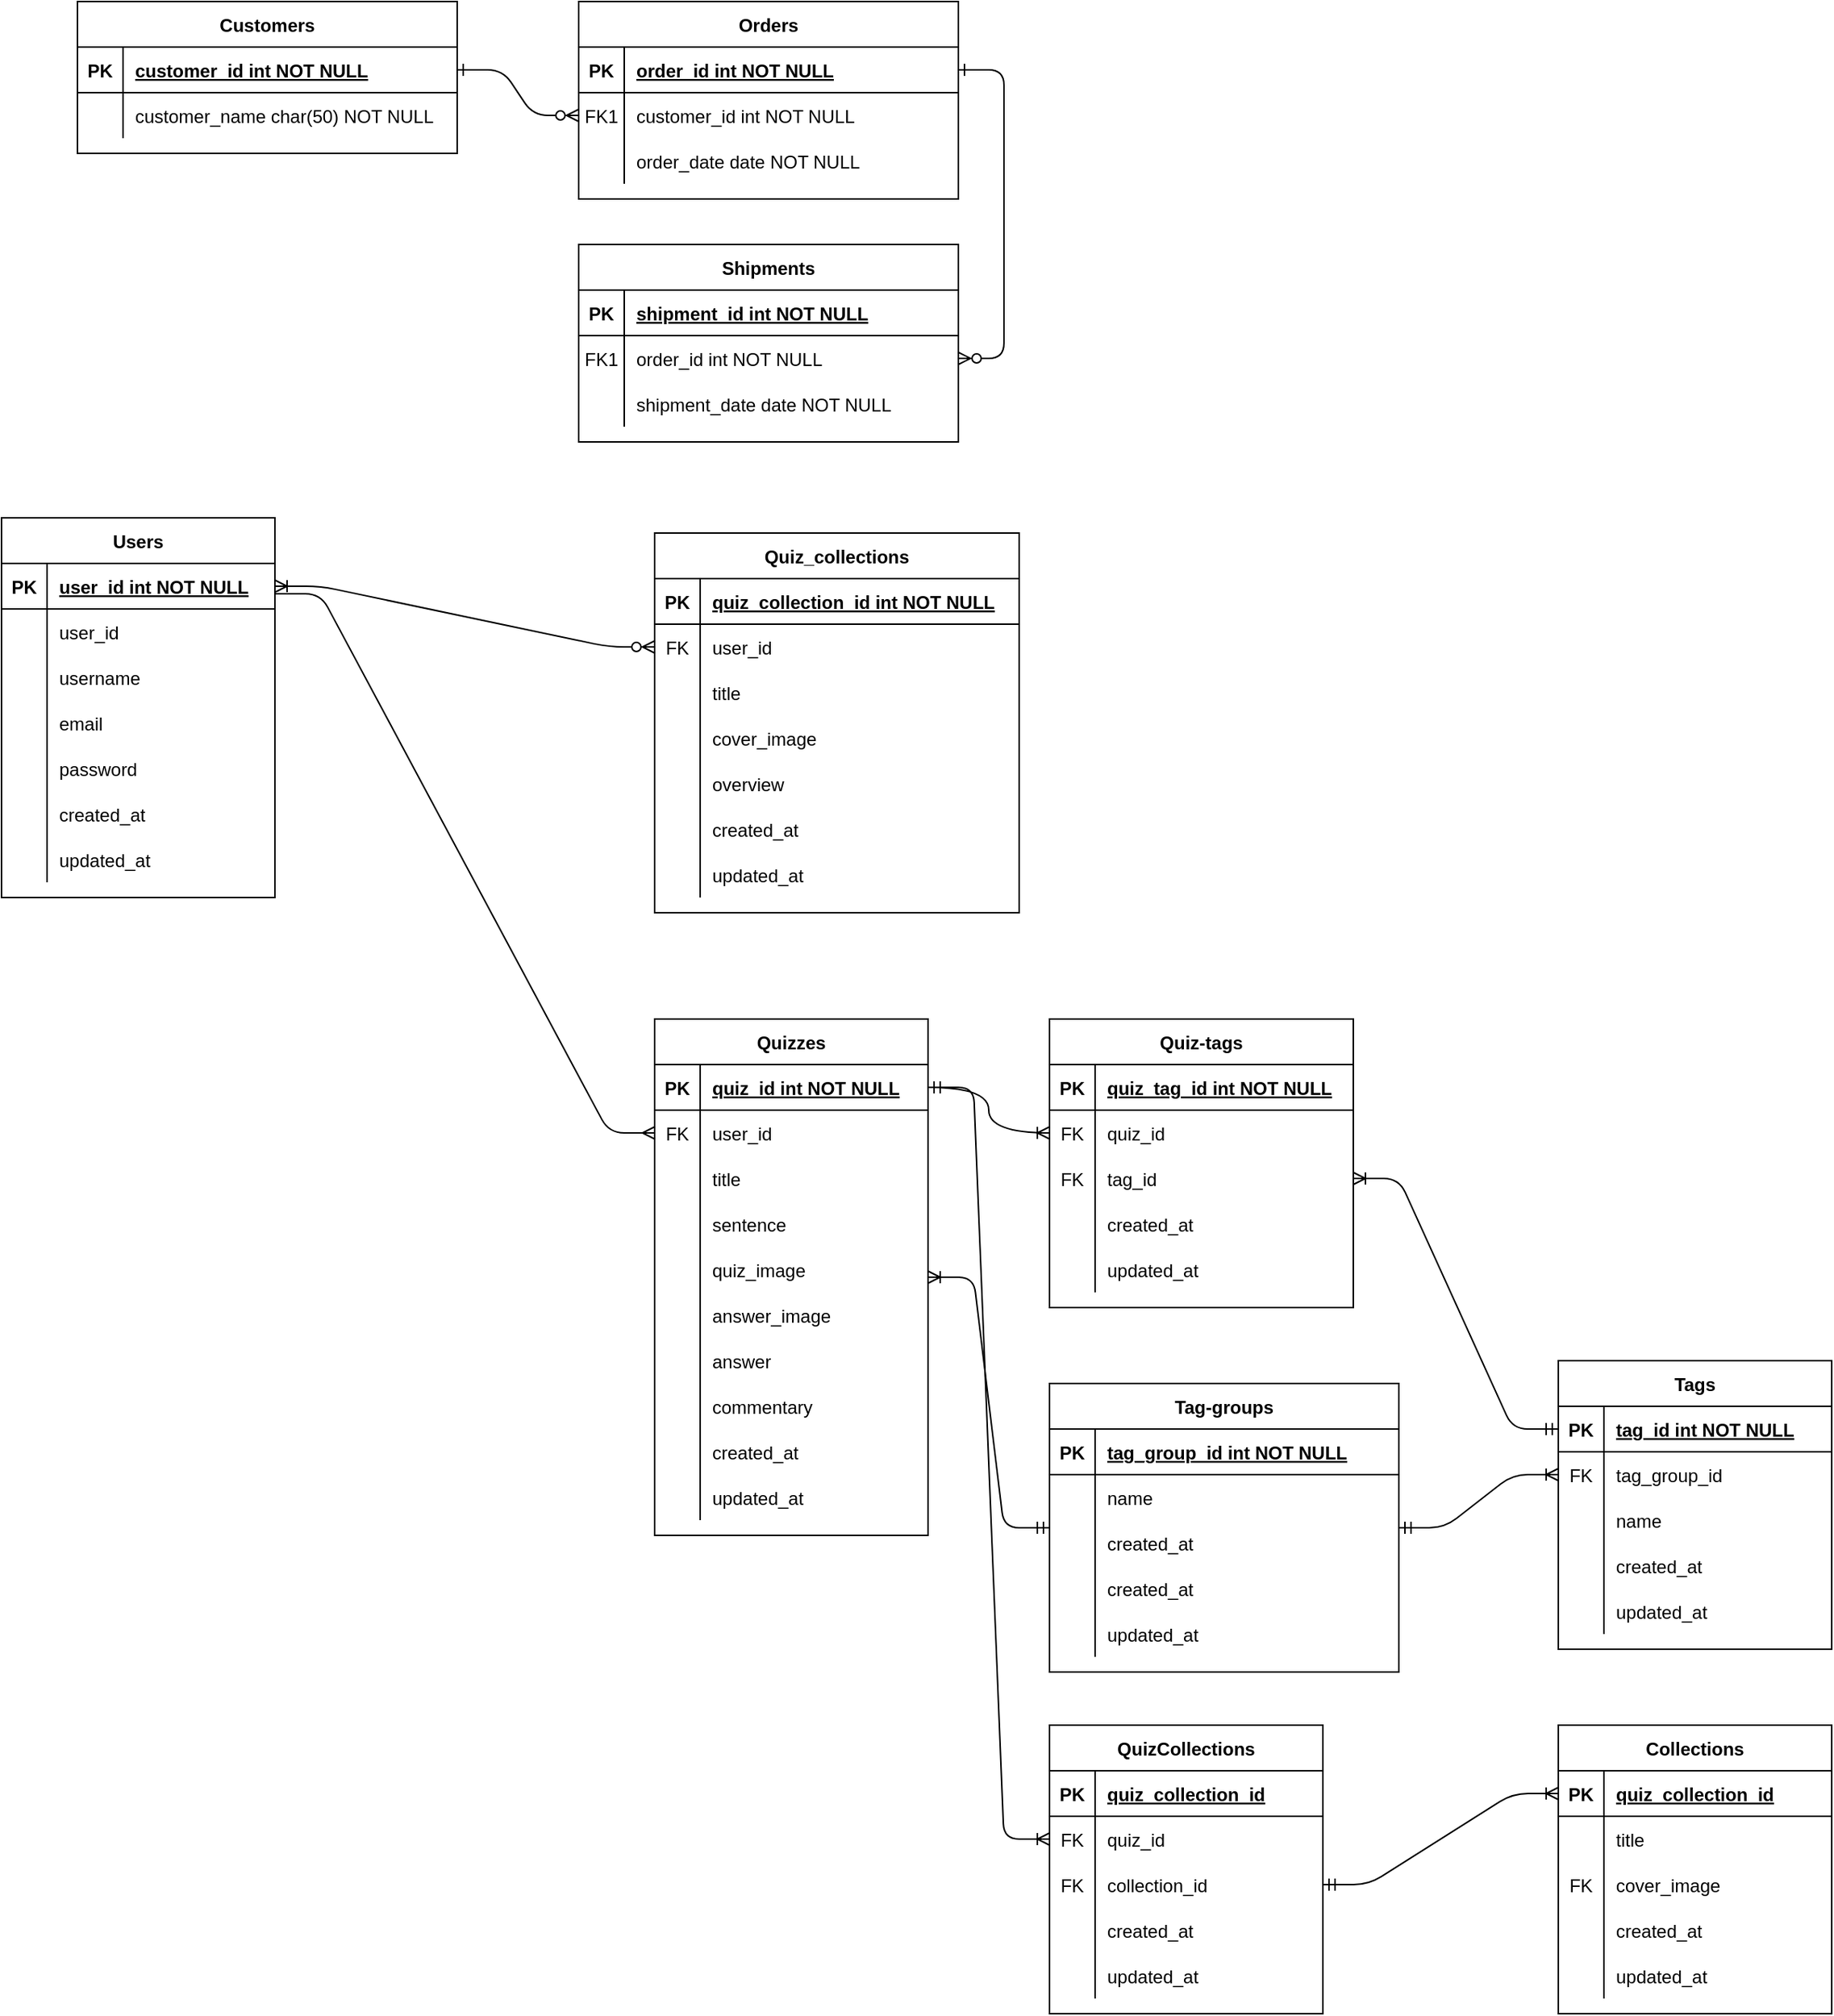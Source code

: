 <mxfile version="14.4.2" type="github">
  <diagram id="R2lEEEUBdFMjLlhIrx00" name="Page-1">
    <mxGraphModel dx="1186" dy="646" grid="1" gridSize="10" guides="1" tooltips="1" connect="1" arrows="1" fold="1" page="1" pageScale="1" pageWidth="850" pageHeight="1100" math="0" shadow="0" extFonts="Permanent Marker^https://fonts.googleapis.com/css?family=Permanent+Marker">
      <root>
        <mxCell id="0" />
        <mxCell id="1" parent="0" />
        <mxCell id="C-vyLk0tnHw3VtMMgP7b-1" value="" style="edgeStyle=entityRelationEdgeStyle;endArrow=ERzeroToMany;startArrow=ERone;endFill=1;startFill=0;" parent="1" source="C-vyLk0tnHw3VtMMgP7b-24" target="C-vyLk0tnHw3VtMMgP7b-6" edge="1">
          <mxGeometry width="100" height="100" relative="1" as="geometry">
            <mxPoint x="340" y="720" as="sourcePoint" />
            <mxPoint x="440" y="620" as="targetPoint" />
          </mxGeometry>
        </mxCell>
        <mxCell id="C-vyLk0tnHw3VtMMgP7b-12" value="" style="edgeStyle=entityRelationEdgeStyle;endArrow=ERzeroToMany;startArrow=ERone;endFill=1;startFill=0;" parent="1" source="C-vyLk0tnHw3VtMMgP7b-3" target="C-vyLk0tnHw3VtMMgP7b-17" edge="1">
          <mxGeometry width="100" height="100" relative="1" as="geometry">
            <mxPoint x="400" y="180" as="sourcePoint" />
            <mxPoint x="460" y="205" as="targetPoint" />
          </mxGeometry>
        </mxCell>
        <mxCell id="C-vyLk0tnHw3VtMMgP7b-2" value="Orders" style="shape=table;startSize=30;container=1;collapsible=1;childLayout=tableLayout;fixedRows=1;rowLines=0;fontStyle=1;align=center;resizeLast=1;" parent="1" vertex="1">
          <mxGeometry x="450" y="120" width="250" height="130" as="geometry" />
        </mxCell>
        <mxCell id="C-vyLk0tnHw3VtMMgP7b-3" value="" style="shape=partialRectangle;collapsible=0;dropTarget=0;pointerEvents=0;fillColor=none;points=[[0,0.5],[1,0.5]];portConstraint=eastwest;top=0;left=0;right=0;bottom=1;" parent="C-vyLk0tnHw3VtMMgP7b-2" vertex="1">
          <mxGeometry y="30" width="250" height="30" as="geometry" />
        </mxCell>
        <mxCell id="C-vyLk0tnHw3VtMMgP7b-4" value="PK" style="shape=partialRectangle;overflow=hidden;connectable=0;fillColor=none;top=0;left=0;bottom=0;right=0;fontStyle=1;" parent="C-vyLk0tnHw3VtMMgP7b-3" vertex="1">
          <mxGeometry width="30" height="30" as="geometry" />
        </mxCell>
        <mxCell id="C-vyLk0tnHw3VtMMgP7b-5" value="order_id int NOT NULL " style="shape=partialRectangle;overflow=hidden;connectable=0;fillColor=none;top=0;left=0;bottom=0;right=0;align=left;spacingLeft=6;fontStyle=5;" parent="C-vyLk0tnHw3VtMMgP7b-3" vertex="1">
          <mxGeometry x="30" width="220" height="30" as="geometry" />
        </mxCell>
        <mxCell id="C-vyLk0tnHw3VtMMgP7b-6" value="" style="shape=partialRectangle;collapsible=0;dropTarget=0;pointerEvents=0;fillColor=none;points=[[0,0.5],[1,0.5]];portConstraint=eastwest;top=0;left=0;right=0;bottom=0;" parent="C-vyLk0tnHw3VtMMgP7b-2" vertex="1">
          <mxGeometry y="60" width="250" height="30" as="geometry" />
        </mxCell>
        <mxCell id="C-vyLk0tnHw3VtMMgP7b-7" value="FK1" style="shape=partialRectangle;overflow=hidden;connectable=0;fillColor=none;top=0;left=0;bottom=0;right=0;" parent="C-vyLk0tnHw3VtMMgP7b-6" vertex="1">
          <mxGeometry width="30" height="30" as="geometry" />
        </mxCell>
        <mxCell id="C-vyLk0tnHw3VtMMgP7b-8" value="customer_id int NOT NULL" style="shape=partialRectangle;overflow=hidden;connectable=0;fillColor=none;top=0;left=0;bottom=0;right=0;align=left;spacingLeft=6;" parent="C-vyLk0tnHw3VtMMgP7b-6" vertex="1">
          <mxGeometry x="30" width="220" height="30" as="geometry" />
        </mxCell>
        <mxCell id="C-vyLk0tnHw3VtMMgP7b-9" value="" style="shape=partialRectangle;collapsible=0;dropTarget=0;pointerEvents=0;fillColor=none;points=[[0,0.5],[1,0.5]];portConstraint=eastwest;top=0;left=0;right=0;bottom=0;" parent="C-vyLk0tnHw3VtMMgP7b-2" vertex="1">
          <mxGeometry y="90" width="250" height="30" as="geometry" />
        </mxCell>
        <mxCell id="C-vyLk0tnHw3VtMMgP7b-10" value="" style="shape=partialRectangle;overflow=hidden;connectable=0;fillColor=none;top=0;left=0;bottom=0;right=0;" parent="C-vyLk0tnHw3VtMMgP7b-9" vertex="1">
          <mxGeometry width="30" height="30" as="geometry" />
        </mxCell>
        <mxCell id="C-vyLk0tnHw3VtMMgP7b-11" value="order_date date NOT NULL" style="shape=partialRectangle;overflow=hidden;connectable=0;fillColor=none;top=0;left=0;bottom=0;right=0;align=left;spacingLeft=6;" parent="C-vyLk0tnHw3VtMMgP7b-9" vertex="1">
          <mxGeometry x="30" width="220" height="30" as="geometry" />
        </mxCell>
        <mxCell id="C-vyLk0tnHw3VtMMgP7b-13" value="Shipments" style="shape=table;startSize=30;container=1;collapsible=1;childLayout=tableLayout;fixedRows=1;rowLines=0;fontStyle=1;align=center;resizeLast=1;" parent="1" vertex="1">
          <mxGeometry x="450" y="280" width="250" height="130" as="geometry" />
        </mxCell>
        <mxCell id="C-vyLk0tnHw3VtMMgP7b-14" value="" style="shape=partialRectangle;collapsible=0;dropTarget=0;pointerEvents=0;fillColor=none;points=[[0,0.5],[1,0.5]];portConstraint=eastwest;top=0;left=0;right=0;bottom=1;" parent="C-vyLk0tnHw3VtMMgP7b-13" vertex="1">
          <mxGeometry y="30" width="250" height="30" as="geometry" />
        </mxCell>
        <mxCell id="C-vyLk0tnHw3VtMMgP7b-15" value="PK" style="shape=partialRectangle;overflow=hidden;connectable=0;fillColor=none;top=0;left=0;bottom=0;right=0;fontStyle=1;" parent="C-vyLk0tnHw3VtMMgP7b-14" vertex="1">
          <mxGeometry width="30" height="30" as="geometry" />
        </mxCell>
        <mxCell id="C-vyLk0tnHw3VtMMgP7b-16" value="shipment_id int NOT NULL " style="shape=partialRectangle;overflow=hidden;connectable=0;fillColor=none;top=0;left=0;bottom=0;right=0;align=left;spacingLeft=6;fontStyle=5;" parent="C-vyLk0tnHw3VtMMgP7b-14" vertex="1">
          <mxGeometry x="30" width="220" height="30" as="geometry" />
        </mxCell>
        <mxCell id="C-vyLk0tnHw3VtMMgP7b-17" value="" style="shape=partialRectangle;collapsible=0;dropTarget=0;pointerEvents=0;fillColor=none;points=[[0,0.5],[1,0.5]];portConstraint=eastwest;top=0;left=0;right=0;bottom=0;" parent="C-vyLk0tnHw3VtMMgP7b-13" vertex="1">
          <mxGeometry y="60" width="250" height="30" as="geometry" />
        </mxCell>
        <mxCell id="C-vyLk0tnHw3VtMMgP7b-18" value="FK1" style="shape=partialRectangle;overflow=hidden;connectable=0;fillColor=none;top=0;left=0;bottom=0;right=0;" parent="C-vyLk0tnHw3VtMMgP7b-17" vertex="1">
          <mxGeometry width="30" height="30" as="geometry" />
        </mxCell>
        <mxCell id="C-vyLk0tnHw3VtMMgP7b-19" value="order_id int NOT NULL" style="shape=partialRectangle;overflow=hidden;connectable=0;fillColor=none;top=0;left=0;bottom=0;right=0;align=left;spacingLeft=6;" parent="C-vyLk0tnHw3VtMMgP7b-17" vertex="1">
          <mxGeometry x="30" width="220" height="30" as="geometry" />
        </mxCell>
        <mxCell id="C-vyLk0tnHw3VtMMgP7b-20" value="" style="shape=partialRectangle;collapsible=0;dropTarget=0;pointerEvents=0;fillColor=none;points=[[0,0.5],[1,0.5]];portConstraint=eastwest;top=0;left=0;right=0;bottom=0;" parent="C-vyLk0tnHw3VtMMgP7b-13" vertex="1">
          <mxGeometry y="90" width="250" height="30" as="geometry" />
        </mxCell>
        <mxCell id="C-vyLk0tnHw3VtMMgP7b-21" value="" style="shape=partialRectangle;overflow=hidden;connectable=0;fillColor=none;top=0;left=0;bottom=0;right=0;" parent="C-vyLk0tnHw3VtMMgP7b-20" vertex="1">
          <mxGeometry width="30" height="30" as="geometry" />
        </mxCell>
        <mxCell id="C-vyLk0tnHw3VtMMgP7b-22" value="shipment_date date NOT NULL" style="shape=partialRectangle;overflow=hidden;connectable=0;fillColor=none;top=0;left=0;bottom=0;right=0;align=left;spacingLeft=6;" parent="C-vyLk0tnHw3VtMMgP7b-20" vertex="1">
          <mxGeometry x="30" width="220" height="30" as="geometry" />
        </mxCell>
        <mxCell id="C-vyLk0tnHw3VtMMgP7b-23" value="Customers" style="shape=table;startSize=30;container=1;collapsible=1;childLayout=tableLayout;fixedRows=1;rowLines=0;fontStyle=1;align=center;resizeLast=1;" parent="1" vertex="1">
          <mxGeometry x="120" y="120" width="250" height="100" as="geometry" />
        </mxCell>
        <mxCell id="C-vyLk0tnHw3VtMMgP7b-24" value="" style="shape=partialRectangle;collapsible=0;dropTarget=0;pointerEvents=0;fillColor=none;points=[[0,0.5],[1,0.5]];portConstraint=eastwest;top=0;left=0;right=0;bottom=1;" parent="C-vyLk0tnHw3VtMMgP7b-23" vertex="1">
          <mxGeometry y="30" width="250" height="30" as="geometry" />
        </mxCell>
        <mxCell id="C-vyLk0tnHw3VtMMgP7b-25" value="PK" style="shape=partialRectangle;overflow=hidden;connectable=0;fillColor=none;top=0;left=0;bottom=0;right=0;fontStyle=1;" parent="C-vyLk0tnHw3VtMMgP7b-24" vertex="1">
          <mxGeometry width="30" height="30" as="geometry" />
        </mxCell>
        <mxCell id="C-vyLk0tnHw3VtMMgP7b-26" value="customer_id int NOT NULL " style="shape=partialRectangle;overflow=hidden;connectable=0;fillColor=none;top=0;left=0;bottom=0;right=0;align=left;spacingLeft=6;fontStyle=5;" parent="C-vyLk0tnHw3VtMMgP7b-24" vertex="1">
          <mxGeometry x="30" width="220" height="30" as="geometry" />
        </mxCell>
        <mxCell id="C-vyLk0tnHw3VtMMgP7b-27" value="" style="shape=partialRectangle;collapsible=0;dropTarget=0;pointerEvents=0;fillColor=none;points=[[0,0.5],[1,0.5]];portConstraint=eastwest;top=0;left=0;right=0;bottom=0;" parent="C-vyLk0tnHw3VtMMgP7b-23" vertex="1">
          <mxGeometry y="60" width="250" height="30" as="geometry" />
        </mxCell>
        <mxCell id="C-vyLk0tnHw3VtMMgP7b-28" value="" style="shape=partialRectangle;overflow=hidden;connectable=0;fillColor=none;top=0;left=0;bottom=0;right=0;" parent="C-vyLk0tnHw3VtMMgP7b-27" vertex="1">
          <mxGeometry width="30" height="30" as="geometry" />
        </mxCell>
        <mxCell id="C-vyLk0tnHw3VtMMgP7b-29" value="customer_name char(50) NOT NULL" style="shape=partialRectangle;overflow=hidden;connectable=0;fillColor=none;top=0;left=0;bottom=0;right=0;align=left;spacingLeft=6;" parent="C-vyLk0tnHw3VtMMgP7b-27" vertex="1">
          <mxGeometry x="30" width="220" height="30" as="geometry" />
        </mxCell>
        <mxCell id="9rOsEM76Jsz15ozZQifv-14" value="Users" style="shape=table;startSize=30;container=1;collapsible=1;childLayout=tableLayout;fixedRows=1;rowLines=0;fontStyle=1;align=center;resizeLast=1;" parent="1" vertex="1">
          <mxGeometry x="70" y="460" width="180" height="250" as="geometry" />
        </mxCell>
        <mxCell id="9rOsEM76Jsz15ozZQifv-15" value="" style="shape=partialRectangle;collapsible=0;dropTarget=0;pointerEvents=0;fillColor=none;top=0;left=0;bottom=1;right=0;points=[[0,0.5],[1,0.5]];portConstraint=eastwest;" parent="9rOsEM76Jsz15ozZQifv-14" vertex="1">
          <mxGeometry y="30" width="180" height="30" as="geometry" />
        </mxCell>
        <mxCell id="9rOsEM76Jsz15ozZQifv-16" value="PK" style="shape=partialRectangle;connectable=0;fillColor=none;top=0;left=0;bottom=0;right=0;fontStyle=1;overflow=hidden;" parent="9rOsEM76Jsz15ozZQifv-15" vertex="1">
          <mxGeometry width="30" height="30" as="geometry" />
        </mxCell>
        <mxCell id="9rOsEM76Jsz15ozZQifv-17" value="user_id int NOT NULL" style="shape=partialRectangle;connectable=0;fillColor=none;top=0;left=0;bottom=0;right=0;align=left;spacingLeft=6;fontStyle=5;overflow=hidden;" parent="9rOsEM76Jsz15ozZQifv-15" vertex="1">
          <mxGeometry x="30" width="150" height="30" as="geometry" />
        </mxCell>
        <mxCell id="9rOsEM76Jsz15ozZQifv-18" value="" style="shape=partialRectangle;collapsible=0;dropTarget=0;pointerEvents=0;fillColor=none;top=0;left=0;bottom=0;right=0;points=[[0,0.5],[1,0.5]];portConstraint=eastwest;" parent="9rOsEM76Jsz15ozZQifv-14" vertex="1">
          <mxGeometry y="60" width="180" height="30" as="geometry" />
        </mxCell>
        <mxCell id="9rOsEM76Jsz15ozZQifv-19" value="" style="shape=partialRectangle;connectable=0;fillColor=none;top=0;left=0;bottom=0;right=0;editable=1;overflow=hidden;" parent="9rOsEM76Jsz15ozZQifv-18" vertex="1">
          <mxGeometry width="30" height="30" as="geometry" />
        </mxCell>
        <mxCell id="9rOsEM76Jsz15ozZQifv-20" value="user_id" style="shape=partialRectangle;connectable=0;fillColor=none;top=0;left=0;bottom=0;right=0;align=left;spacingLeft=6;overflow=hidden;" parent="9rOsEM76Jsz15ozZQifv-18" vertex="1">
          <mxGeometry x="30" width="150" height="30" as="geometry" />
        </mxCell>
        <mxCell id="9rOsEM76Jsz15ozZQifv-21" value="" style="shape=partialRectangle;collapsible=0;dropTarget=0;pointerEvents=0;fillColor=none;top=0;left=0;bottom=0;right=0;points=[[0,0.5],[1,0.5]];portConstraint=eastwest;" parent="9rOsEM76Jsz15ozZQifv-14" vertex="1">
          <mxGeometry y="90" width="180" height="30" as="geometry" />
        </mxCell>
        <mxCell id="9rOsEM76Jsz15ozZQifv-22" value="" style="shape=partialRectangle;connectable=0;fillColor=none;top=0;left=0;bottom=0;right=0;editable=1;overflow=hidden;" parent="9rOsEM76Jsz15ozZQifv-21" vertex="1">
          <mxGeometry width="30" height="30" as="geometry" />
        </mxCell>
        <mxCell id="9rOsEM76Jsz15ozZQifv-23" value="username" style="shape=partialRectangle;connectable=0;fillColor=none;top=0;left=0;bottom=0;right=0;align=left;spacingLeft=6;overflow=hidden;" parent="9rOsEM76Jsz15ozZQifv-21" vertex="1">
          <mxGeometry x="30" width="150" height="30" as="geometry" />
        </mxCell>
        <mxCell id="9rOsEM76Jsz15ozZQifv-24" value="" style="shape=partialRectangle;collapsible=0;dropTarget=0;pointerEvents=0;fillColor=none;top=0;left=0;bottom=0;right=0;points=[[0,0.5],[1,0.5]];portConstraint=eastwest;" parent="9rOsEM76Jsz15ozZQifv-14" vertex="1">
          <mxGeometry y="120" width="180" height="30" as="geometry" />
        </mxCell>
        <mxCell id="9rOsEM76Jsz15ozZQifv-25" value="" style="shape=partialRectangle;connectable=0;fillColor=none;top=0;left=0;bottom=0;right=0;editable=1;overflow=hidden;" parent="9rOsEM76Jsz15ozZQifv-24" vertex="1">
          <mxGeometry width="30" height="30" as="geometry" />
        </mxCell>
        <mxCell id="9rOsEM76Jsz15ozZQifv-26" value="email" style="shape=partialRectangle;connectable=0;fillColor=none;top=0;left=0;bottom=0;right=0;align=left;spacingLeft=6;overflow=hidden;" parent="9rOsEM76Jsz15ozZQifv-24" vertex="1">
          <mxGeometry x="30" width="150" height="30" as="geometry" />
        </mxCell>
        <mxCell id="DgdaiQqV502l6UUZLcyW-23" value="" style="shape=partialRectangle;collapsible=0;dropTarget=0;pointerEvents=0;fillColor=none;top=0;left=0;bottom=0;right=0;points=[[0,0.5],[1,0.5]];portConstraint=eastwest;" parent="9rOsEM76Jsz15ozZQifv-14" vertex="1">
          <mxGeometry y="150" width="180" height="30" as="geometry" />
        </mxCell>
        <mxCell id="DgdaiQqV502l6UUZLcyW-24" value="" style="shape=partialRectangle;connectable=0;fillColor=none;top=0;left=0;bottom=0;right=0;editable=1;overflow=hidden;" parent="DgdaiQqV502l6UUZLcyW-23" vertex="1">
          <mxGeometry width="30" height="30" as="geometry" />
        </mxCell>
        <mxCell id="DgdaiQqV502l6UUZLcyW-25" value="password" style="shape=partialRectangle;connectable=0;fillColor=none;top=0;left=0;bottom=0;right=0;align=left;spacingLeft=6;overflow=hidden;" parent="DgdaiQqV502l6UUZLcyW-23" vertex="1">
          <mxGeometry x="30" width="150" height="30" as="geometry" />
        </mxCell>
        <mxCell id="DgdaiQqV502l6UUZLcyW-26" value="" style="shape=partialRectangle;collapsible=0;dropTarget=0;pointerEvents=0;fillColor=none;top=0;left=0;bottom=0;right=0;points=[[0,0.5],[1,0.5]];portConstraint=eastwest;" parent="9rOsEM76Jsz15ozZQifv-14" vertex="1">
          <mxGeometry y="180" width="180" height="30" as="geometry" />
        </mxCell>
        <mxCell id="DgdaiQqV502l6UUZLcyW-27" value="" style="shape=partialRectangle;connectable=0;fillColor=none;top=0;left=0;bottom=0;right=0;editable=1;overflow=hidden;" parent="DgdaiQqV502l6UUZLcyW-26" vertex="1">
          <mxGeometry width="30" height="30" as="geometry" />
        </mxCell>
        <mxCell id="DgdaiQqV502l6UUZLcyW-28" value="created_at" style="shape=partialRectangle;connectable=0;fillColor=none;top=0;left=0;bottom=0;right=0;align=left;spacingLeft=6;overflow=hidden;" parent="DgdaiQqV502l6UUZLcyW-26" vertex="1">
          <mxGeometry x="30" width="150" height="30" as="geometry" />
        </mxCell>
        <mxCell id="DgdaiQqV502l6UUZLcyW-29" value="" style="shape=partialRectangle;collapsible=0;dropTarget=0;pointerEvents=0;fillColor=none;top=0;left=0;bottom=0;right=0;points=[[0,0.5],[1,0.5]];portConstraint=eastwest;" parent="9rOsEM76Jsz15ozZQifv-14" vertex="1">
          <mxGeometry y="210" width="180" height="30" as="geometry" />
        </mxCell>
        <mxCell id="DgdaiQqV502l6UUZLcyW-30" value="" style="shape=partialRectangle;connectable=0;fillColor=none;top=0;left=0;bottom=0;right=0;editable=1;overflow=hidden;" parent="DgdaiQqV502l6UUZLcyW-29" vertex="1">
          <mxGeometry width="30" height="30" as="geometry" />
        </mxCell>
        <mxCell id="DgdaiQqV502l6UUZLcyW-31" value="updated_at" style="shape=partialRectangle;connectable=0;fillColor=none;top=0;left=0;bottom=0;right=0;align=left;spacingLeft=6;overflow=hidden;" parent="DgdaiQqV502l6UUZLcyW-29" vertex="1">
          <mxGeometry x="30" width="150" height="30" as="geometry" />
        </mxCell>
        <mxCell id="9rOsEM76Jsz15ozZQifv-27" value="Quizzes" style="shape=table;startSize=30;container=1;collapsible=1;childLayout=tableLayout;fixedRows=1;rowLines=0;fontStyle=1;align=center;resizeLast=1;" parent="1" vertex="1">
          <mxGeometry x="500" y="790" width="180" height="340" as="geometry" />
        </mxCell>
        <mxCell id="9rOsEM76Jsz15ozZQifv-28" value="" style="shape=partialRectangle;collapsible=0;dropTarget=0;pointerEvents=0;fillColor=none;top=0;left=0;bottom=1;right=0;points=[[0,0.5],[1,0.5]];portConstraint=eastwest;" parent="9rOsEM76Jsz15ozZQifv-27" vertex="1">
          <mxGeometry y="30" width="180" height="30" as="geometry" />
        </mxCell>
        <mxCell id="9rOsEM76Jsz15ozZQifv-29" value="PK" style="shape=partialRectangle;connectable=0;fillColor=none;top=0;left=0;bottom=0;right=0;fontStyle=1;overflow=hidden;" parent="9rOsEM76Jsz15ozZQifv-28" vertex="1">
          <mxGeometry width="30" height="30" as="geometry" />
        </mxCell>
        <mxCell id="9rOsEM76Jsz15ozZQifv-30" value="quiz_id int NOT NULL" style="shape=partialRectangle;connectable=0;fillColor=none;top=0;left=0;bottom=0;right=0;align=left;spacingLeft=6;fontStyle=5;overflow=hidden;" parent="9rOsEM76Jsz15ozZQifv-28" vertex="1">
          <mxGeometry x="30" width="150" height="30" as="geometry" />
        </mxCell>
        <mxCell id="9rOsEM76Jsz15ozZQifv-31" value="" style="shape=partialRectangle;collapsible=0;dropTarget=0;pointerEvents=0;fillColor=none;top=0;left=0;bottom=0;right=0;points=[[0,0.5],[1,0.5]];portConstraint=eastwest;" parent="9rOsEM76Jsz15ozZQifv-27" vertex="1">
          <mxGeometry y="60" width="180" height="30" as="geometry" />
        </mxCell>
        <mxCell id="9rOsEM76Jsz15ozZQifv-32" value="FK" style="shape=partialRectangle;connectable=0;fillColor=none;top=0;left=0;bottom=0;right=0;editable=1;overflow=hidden;" parent="9rOsEM76Jsz15ozZQifv-31" vertex="1">
          <mxGeometry width="30" height="30" as="geometry" />
        </mxCell>
        <mxCell id="9rOsEM76Jsz15ozZQifv-33" value="user_id" style="shape=partialRectangle;connectable=0;fillColor=none;top=0;left=0;bottom=0;right=0;align=left;spacingLeft=6;overflow=hidden;" parent="9rOsEM76Jsz15ozZQifv-31" vertex="1">
          <mxGeometry x="30" width="150" height="30" as="geometry" />
        </mxCell>
        <mxCell id="9rOsEM76Jsz15ozZQifv-37" value="" style="shape=partialRectangle;collapsible=0;dropTarget=0;pointerEvents=0;fillColor=none;top=0;left=0;bottom=0;right=0;points=[[0,0.5],[1,0.5]];portConstraint=eastwest;" parent="9rOsEM76Jsz15ozZQifv-27" vertex="1">
          <mxGeometry y="90" width="180" height="30" as="geometry" />
        </mxCell>
        <mxCell id="9rOsEM76Jsz15ozZQifv-38" value="" style="shape=partialRectangle;connectable=0;fillColor=none;top=0;left=0;bottom=0;right=0;editable=1;overflow=hidden;" parent="9rOsEM76Jsz15ozZQifv-37" vertex="1">
          <mxGeometry width="30" height="30" as="geometry" />
        </mxCell>
        <mxCell id="9rOsEM76Jsz15ozZQifv-39" value="title" style="shape=partialRectangle;connectable=0;fillColor=none;top=0;left=0;bottom=0;right=0;align=left;spacingLeft=6;overflow=hidden;" parent="9rOsEM76Jsz15ozZQifv-37" vertex="1">
          <mxGeometry x="30" width="150" height="30" as="geometry" />
        </mxCell>
        <mxCell id="DgdaiQqV502l6UUZLcyW-53" value="" style="shape=partialRectangle;collapsible=0;dropTarget=0;pointerEvents=0;fillColor=none;top=0;left=0;bottom=0;right=0;points=[[0,0.5],[1,0.5]];portConstraint=eastwest;" parent="9rOsEM76Jsz15ozZQifv-27" vertex="1">
          <mxGeometry y="120" width="180" height="30" as="geometry" />
        </mxCell>
        <mxCell id="DgdaiQqV502l6UUZLcyW-54" value="" style="shape=partialRectangle;connectable=0;fillColor=none;top=0;left=0;bottom=0;right=0;editable=1;overflow=hidden;" parent="DgdaiQqV502l6UUZLcyW-53" vertex="1">
          <mxGeometry width="30" height="30" as="geometry" />
        </mxCell>
        <mxCell id="DgdaiQqV502l6UUZLcyW-55" value="sentence" style="shape=partialRectangle;connectable=0;fillColor=none;top=0;left=0;bottom=0;right=0;align=left;spacingLeft=6;overflow=hidden;" parent="DgdaiQqV502l6UUZLcyW-53" vertex="1">
          <mxGeometry x="30" width="150" height="30" as="geometry" />
        </mxCell>
        <mxCell id="DgdaiQqV502l6UUZLcyW-13" style="shape=partialRectangle;collapsible=0;dropTarget=0;pointerEvents=0;fillColor=none;top=0;left=0;bottom=0;right=0;points=[[0,0.5],[1,0.5]];portConstraint=eastwest;" parent="9rOsEM76Jsz15ozZQifv-27" vertex="1">
          <mxGeometry y="150" width="180" height="30" as="geometry" />
        </mxCell>
        <mxCell id="DgdaiQqV502l6UUZLcyW-14" style="shape=partialRectangle;connectable=0;fillColor=none;top=0;left=0;bottom=0;right=0;editable=1;overflow=hidden;" parent="DgdaiQqV502l6UUZLcyW-13" vertex="1">
          <mxGeometry width="30" height="30" as="geometry" />
        </mxCell>
        <mxCell id="DgdaiQqV502l6UUZLcyW-15" value="quiz_image" style="shape=partialRectangle;connectable=0;fillColor=none;top=0;left=0;bottom=0;right=0;align=left;spacingLeft=6;overflow=hidden;" parent="DgdaiQqV502l6UUZLcyW-13" vertex="1">
          <mxGeometry x="30" width="150" height="30" as="geometry" />
        </mxCell>
        <mxCell id="DgdaiQqV502l6UUZLcyW-10" style="shape=partialRectangle;collapsible=0;dropTarget=0;pointerEvents=0;fillColor=none;top=0;left=0;bottom=0;right=0;points=[[0,0.5],[1,0.5]];portConstraint=eastwest;" parent="9rOsEM76Jsz15ozZQifv-27" vertex="1">
          <mxGeometry y="180" width="180" height="30" as="geometry" />
        </mxCell>
        <mxCell id="DgdaiQqV502l6UUZLcyW-11" style="shape=partialRectangle;connectable=0;fillColor=none;top=0;left=0;bottom=0;right=0;editable=1;overflow=hidden;" parent="DgdaiQqV502l6UUZLcyW-10" vertex="1">
          <mxGeometry width="30" height="30" as="geometry" />
        </mxCell>
        <mxCell id="DgdaiQqV502l6UUZLcyW-12" value="answer_image" style="shape=partialRectangle;connectable=0;fillColor=none;top=0;left=0;bottom=0;right=0;align=left;spacingLeft=6;overflow=hidden;" parent="DgdaiQqV502l6UUZLcyW-10" vertex="1">
          <mxGeometry x="30" width="150" height="30" as="geometry" />
        </mxCell>
        <mxCell id="DgdaiQqV502l6UUZLcyW-47" style="shape=partialRectangle;collapsible=0;dropTarget=0;pointerEvents=0;fillColor=none;top=0;left=0;bottom=0;right=0;points=[[0,0.5],[1,0.5]];portConstraint=eastwest;" parent="9rOsEM76Jsz15ozZQifv-27" vertex="1">
          <mxGeometry y="210" width="180" height="30" as="geometry" />
        </mxCell>
        <mxCell id="DgdaiQqV502l6UUZLcyW-48" style="shape=partialRectangle;connectable=0;fillColor=none;top=0;left=0;bottom=0;right=0;editable=1;overflow=hidden;" parent="DgdaiQqV502l6UUZLcyW-47" vertex="1">
          <mxGeometry width="30" height="30" as="geometry" />
        </mxCell>
        <mxCell id="DgdaiQqV502l6UUZLcyW-49" value="answer" style="shape=partialRectangle;connectable=0;fillColor=none;top=0;left=0;bottom=0;right=0;align=left;spacingLeft=6;overflow=hidden;" parent="DgdaiQqV502l6UUZLcyW-47" vertex="1">
          <mxGeometry x="30" width="150" height="30" as="geometry" />
        </mxCell>
        <mxCell id="DgdaiQqV502l6UUZLcyW-20" style="shape=partialRectangle;collapsible=0;dropTarget=0;pointerEvents=0;fillColor=none;top=0;left=0;bottom=0;right=0;points=[[0,0.5],[1,0.5]];portConstraint=eastwest;" parent="9rOsEM76Jsz15ozZQifv-27" vertex="1">
          <mxGeometry y="240" width="180" height="30" as="geometry" />
        </mxCell>
        <mxCell id="DgdaiQqV502l6UUZLcyW-21" style="shape=partialRectangle;connectable=0;fillColor=none;top=0;left=0;bottom=0;right=0;editable=1;overflow=hidden;" parent="DgdaiQqV502l6UUZLcyW-20" vertex="1">
          <mxGeometry width="30" height="30" as="geometry" />
        </mxCell>
        <mxCell id="DgdaiQqV502l6UUZLcyW-22" value="commentary" style="shape=partialRectangle;connectable=0;fillColor=none;top=0;left=0;bottom=0;right=0;align=left;spacingLeft=6;overflow=hidden;" parent="DgdaiQqV502l6UUZLcyW-20" vertex="1">
          <mxGeometry x="30" width="150" height="30" as="geometry" />
        </mxCell>
        <mxCell id="DgdaiQqV502l6UUZLcyW-32" style="shape=partialRectangle;collapsible=0;dropTarget=0;pointerEvents=0;fillColor=none;top=0;left=0;bottom=0;right=0;points=[[0,0.5],[1,0.5]];portConstraint=eastwest;" parent="9rOsEM76Jsz15ozZQifv-27" vertex="1">
          <mxGeometry y="270" width="180" height="30" as="geometry" />
        </mxCell>
        <mxCell id="DgdaiQqV502l6UUZLcyW-33" style="shape=partialRectangle;connectable=0;fillColor=none;top=0;left=0;bottom=0;right=0;editable=1;overflow=hidden;" parent="DgdaiQqV502l6UUZLcyW-32" vertex="1">
          <mxGeometry width="30" height="30" as="geometry" />
        </mxCell>
        <mxCell id="DgdaiQqV502l6UUZLcyW-34" value="created_at" style="shape=partialRectangle;connectable=0;fillColor=none;top=0;left=0;bottom=0;right=0;align=left;spacingLeft=6;overflow=hidden;" parent="DgdaiQqV502l6UUZLcyW-32" vertex="1">
          <mxGeometry x="30" width="150" height="30" as="geometry" />
        </mxCell>
        <mxCell id="DgdaiQqV502l6UUZLcyW-35" style="shape=partialRectangle;collapsible=0;dropTarget=0;pointerEvents=0;fillColor=none;top=0;left=0;bottom=0;right=0;points=[[0,0.5],[1,0.5]];portConstraint=eastwest;" parent="9rOsEM76Jsz15ozZQifv-27" vertex="1">
          <mxGeometry y="300" width="180" height="30" as="geometry" />
        </mxCell>
        <mxCell id="DgdaiQqV502l6UUZLcyW-36" style="shape=partialRectangle;connectable=0;fillColor=none;top=0;left=0;bottom=0;right=0;editable=1;overflow=hidden;" parent="DgdaiQqV502l6UUZLcyW-35" vertex="1">
          <mxGeometry width="30" height="30" as="geometry" />
        </mxCell>
        <mxCell id="DgdaiQqV502l6UUZLcyW-37" value="updated_at" style="shape=partialRectangle;connectable=0;fillColor=none;top=0;left=0;bottom=0;right=0;align=left;spacingLeft=6;overflow=hidden;" parent="DgdaiQqV502l6UUZLcyW-35" vertex="1">
          <mxGeometry x="30" width="150" height="30" as="geometry" />
        </mxCell>
        <mxCell id="9rOsEM76Jsz15ozZQifv-40" value="Quiz_collections" style="shape=table;startSize=30;container=1;collapsible=1;childLayout=tableLayout;fixedRows=1;rowLines=0;fontStyle=1;align=center;resizeLast=1;" parent="1" vertex="1">
          <mxGeometry x="500" y="470" width="240" height="250" as="geometry" />
        </mxCell>
        <mxCell id="9rOsEM76Jsz15ozZQifv-41" value="" style="shape=partialRectangle;collapsible=0;dropTarget=0;pointerEvents=0;fillColor=none;top=0;left=0;bottom=1;right=0;points=[[0,0.5],[1,0.5]];portConstraint=eastwest;" parent="9rOsEM76Jsz15ozZQifv-40" vertex="1">
          <mxGeometry y="30" width="240" height="30" as="geometry" />
        </mxCell>
        <mxCell id="9rOsEM76Jsz15ozZQifv-42" value="PK" style="shape=partialRectangle;connectable=0;fillColor=none;top=0;left=0;bottom=0;right=0;fontStyle=1;overflow=hidden;" parent="9rOsEM76Jsz15ozZQifv-41" vertex="1">
          <mxGeometry width="30" height="30" as="geometry" />
        </mxCell>
        <mxCell id="9rOsEM76Jsz15ozZQifv-43" value="quiz_collection_id int NOT NULL" style="shape=partialRectangle;connectable=0;fillColor=none;top=0;left=0;bottom=0;right=0;align=left;spacingLeft=6;fontStyle=5;overflow=hidden;" parent="9rOsEM76Jsz15ozZQifv-41" vertex="1">
          <mxGeometry x="30" width="210" height="30" as="geometry" />
        </mxCell>
        <mxCell id="9rOsEM76Jsz15ozZQifv-44" value="" style="shape=partialRectangle;collapsible=0;dropTarget=0;pointerEvents=0;fillColor=none;top=0;left=0;bottom=0;right=0;points=[[0,0.5],[1,0.5]];portConstraint=eastwest;" parent="9rOsEM76Jsz15ozZQifv-40" vertex="1">
          <mxGeometry y="60" width="240" height="30" as="geometry" />
        </mxCell>
        <mxCell id="9rOsEM76Jsz15ozZQifv-45" value="FK" style="shape=partialRectangle;connectable=0;fillColor=none;top=0;left=0;bottom=0;right=0;editable=1;overflow=hidden;" parent="9rOsEM76Jsz15ozZQifv-44" vertex="1">
          <mxGeometry width="30" height="30" as="geometry" />
        </mxCell>
        <mxCell id="9rOsEM76Jsz15ozZQifv-46" value="user_id" style="shape=partialRectangle;connectable=0;fillColor=none;top=0;left=0;bottom=0;right=0;align=left;spacingLeft=6;overflow=hidden;" parent="9rOsEM76Jsz15ozZQifv-44" vertex="1">
          <mxGeometry x="30" width="210" height="30" as="geometry" />
        </mxCell>
        <mxCell id="9rOsEM76Jsz15ozZQifv-47" value="" style="shape=partialRectangle;collapsible=0;dropTarget=0;pointerEvents=0;fillColor=none;top=0;left=0;bottom=0;right=0;points=[[0,0.5],[1,0.5]];portConstraint=eastwest;" parent="9rOsEM76Jsz15ozZQifv-40" vertex="1">
          <mxGeometry y="90" width="240" height="30" as="geometry" />
        </mxCell>
        <mxCell id="9rOsEM76Jsz15ozZQifv-48" value="" style="shape=partialRectangle;connectable=0;fillColor=none;top=0;left=0;bottom=0;right=0;editable=1;overflow=hidden;" parent="9rOsEM76Jsz15ozZQifv-47" vertex="1">
          <mxGeometry width="30" height="30" as="geometry" />
        </mxCell>
        <mxCell id="9rOsEM76Jsz15ozZQifv-49" value="title" style="shape=partialRectangle;connectable=0;fillColor=none;top=0;left=0;bottom=0;right=0;align=left;spacingLeft=6;overflow=hidden;" parent="9rOsEM76Jsz15ozZQifv-47" vertex="1">
          <mxGeometry x="30" width="210" height="30" as="geometry" />
        </mxCell>
        <mxCell id="9rOsEM76Jsz15ozZQifv-50" value="" style="shape=partialRectangle;collapsible=0;dropTarget=0;pointerEvents=0;fillColor=none;top=0;left=0;bottom=0;right=0;points=[[0,0.5],[1,0.5]];portConstraint=eastwest;" parent="9rOsEM76Jsz15ozZQifv-40" vertex="1">
          <mxGeometry y="120" width="240" height="30" as="geometry" />
        </mxCell>
        <mxCell id="9rOsEM76Jsz15ozZQifv-51" value="" style="shape=partialRectangle;connectable=0;fillColor=none;top=0;left=0;bottom=0;right=0;editable=1;overflow=hidden;" parent="9rOsEM76Jsz15ozZQifv-50" vertex="1">
          <mxGeometry width="30" height="30" as="geometry" />
        </mxCell>
        <mxCell id="9rOsEM76Jsz15ozZQifv-52" value="cover_image" style="shape=partialRectangle;connectable=0;fillColor=none;top=0;left=0;bottom=0;right=0;align=left;spacingLeft=6;overflow=hidden;" parent="9rOsEM76Jsz15ozZQifv-50" vertex="1">
          <mxGeometry x="30" width="210" height="30" as="geometry" />
        </mxCell>
        <mxCell id="DgdaiQqV502l6UUZLcyW-1" style="shape=partialRectangle;collapsible=0;dropTarget=0;pointerEvents=0;fillColor=none;top=0;left=0;bottom=0;right=0;points=[[0,0.5],[1,0.5]];portConstraint=eastwest;" parent="9rOsEM76Jsz15ozZQifv-40" vertex="1">
          <mxGeometry y="150" width="240" height="30" as="geometry" />
        </mxCell>
        <mxCell id="DgdaiQqV502l6UUZLcyW-2" style="shape=partialRectangle;connectable=0;fillColor=none;top=0;left=0;bottom=0;right=0;editable=1;overflow=hidden;" parent="DgdaiQqV502l6UUZLcyW-1" vertex="1">
          <mxGeometry width="30" height="30" as="geometry" />
        </mxCell>
        <mxCell id="DgdaiQqV502l6UUZLcyW-3" value="overview" style="shape=partialRectangle;connectable=0;fillColor=none;top=0;left=0;bottom=0;right=0;align=left;spacingLeft=6;overflow=hidden;" parent="DgdaiQqV502l6UUZLcyW-1" vertex="1">
          <mxGeometry x="30" width="210" height="30" as="geometry" />
        </mxCell>
        <mxCell id="DgdaiQqV502l6UUZLcyW-4" style="shape=partialRectangle;collapsible=0;dropTarget=0;pointerEvents=0;fillColor=none;top=0;left=0;bottom=0;right=0;points=[[0,0.5],[1,0.5]];portConstraint=eastwest;" parent="9rOsEM76Jsz15ozZQifv-40" vertex="1">
          <mxGeometry y="180" width="240" height="30" as="geometry" />
        </mxCell>
        <mxCell id="DgdaiQqV502l6UUZLcyW-5" style="shape=partialRectangle;connectable=0;fillColor=none;top=0;left=0;bottom=0;right=0;editable=1;overflow=hidden;" parent="DgdaiQqV502l6UUZLcyW-4" vertex="1">
          <mxGeometry width="30" height="30" as="geometry" />
        </mxCell>
        <mxCell id="DgdaiQqV502l6UUZLcyW-6" value="created_at" style="shape=partialRectangle;connectable=0;fillColor=none;top=0;left=0;bottom=0;right=0;align=left;spacingLeft=6;overflow=hidden;" parent="DgdaiQqV502l6UUZLcyW-4" vertex="1">
          <mxGeometry x="30" width="210" height="30" as="geometry" />
        </mxCell>
        <mxCell id="DgdaiQqV502l6UUZLcyW-7" style="shape=partialRectangle;collapsible=0;dropTarget=0;pointerEvents=0;fillColor=none;top=0;left=0;bottom=0;right=0;points=[[0,0.5],[1,0.5]];portConstraint=eastwest;" parent="9rOsEM76Jsz15ozZQifv-40" vertex="1">
          <mxGeometry y="210" width="240" height="30" as="geometry" />
        </mxCell>
        <mxCell id="DgdaiQqV502l6UUZLcyW-8" style="shape=partialRectangle;connectable=0;fillColor=none;top=0;left=0;bottom=0;right=0;editable=1;overflow=hidden;" parent="DgdaiQqV502l6UUZLcyW-7" vertex="1">
          <mxGeometry width="30" height="30" as="geometry" />
        </mxCell>
        <mxCell id="DgdaiQqV502l6UUZLcyW-9" value="updated_at" style="shape=partialRectangle;connectable=0;fillColor=none;top=0;left=0;bottom=0;right=0;align=left;spacingLeft=6;overflow=hidden;" parent="DgdaiQqV502l6UUZLcyW-7" vertex="1">
          <mxGeometry x="30" width="210" height="30" as="geometry" />
        </mxCell>
        <mxCell id="9rOsEM76Jsz15ozZQifv-69" value="" style="edgeStyle=entityRelationEdgeStyle;fontSize=12;html=1;endArrow=ERmany;" parent="1" target="9rOsEM76Jsz15ozZQifv-31" edge="1">
          <mxGeometry width="100" height="100" relative="1" as="geometry">
            <mxPoint x="250" y="510" as="sourcePoint" />
            <mxPoint x="350" y="410" as="targetPoint" />
          </mxGeometry>
        </mxCell>
        <mxCell id="9rOsEM76Jsz15ozZQifv-73" value="" style="edgeStyle=entityRelationEdgeStyle;fontSize=12;html=1;endArrow=ERoneToMany;startArrow=ERzeroToMany;" parent="1" source="9rOsEM76Jsz15ozZQifv-44" target="9rOsEM76Jsz15ozZQifv-15" edge="1">
          <mxGeometry width="100" height="100" relative="1" as="geometry">
            <mxPoint x="380" y="670" as="sourcePoint" />
            <mxPoint x="480" y="570" as="targetPoint" />
          </mxGeometry>
        </mxCell>
        <mxCell id="feq98BZX_uAWOeFC9MvQ-1" value="Tags" style="shape=table;startSize=30;container=1;collapsible=1;childLayout=tableLayout;fixedRows=1;rowLines=0;fontStyle=1;align=center;resizeLast=1;" parent="1" vertex="1">
          <mxGeometry x="1095" y="1015" width="180" height="190" as="geometry" />
        </mxCell>
        <mxCell id="feq98BZX_uAWOeFC9MvQ-2" value="" style="shape=partialRectangle;collapsible=0;dropTarget=0;pointerEvents=0;fillColor=none;top=0;left=0;bottom=1;right=0;points=[[0,0.5],[1,0.5]];portConstraint=eastwest;" parent="feq98BZX_uAWOeFC9MvQ-1" vertex="1">
          <mxGeometry y="30" width="180" height="30" as="geometry" />
        </mxCell>
        <mxCell id="feq98BZX_uAWOeFC9MvQ-3" value="PK" style="shape=partialRectangle;connectable=0;fillColor=none;top=0;left=0;bottom=0;right=0;fontStyle=1;overflow=hidden;" parent="feq98BZX_uAWOeFC9MvQ-2" vertex="1">
          <mxGeometry width="30" height="30" as="geometry" />
        </mxCell>
        <mxCell id="feq98BZX_uAWOeFC9MvQ-4" value="tag_id int NOT NULL" style="shape=partialRectangle;connectable=0;fillColor=none;top=0;left=0;bottom=0;right=0;align=left;spacingLeft=6;fontStyle=5;overflow=hidden;" parent="feq98BZX_uAWOeFC9MvQ-2" vertex="1">
          <mxGeometry x="30" width="150" height="30" as="geometry" />
        </mxCell>
        <mxCell id="feq98BZX_uAWOeFC9MvQ-8" value="" style="shape=partialRectangle;collapsible=0;dropTarget=0;pointerEvents=0;fillColor=none;top=0;left=0;bottom=0;right=0;points=[[0,0.5],[1,0.5]];portConstraint=eastwest;" parent="feq98BZX_uAWOeFC9MvQ-1" vertex="1">
          <mxGeometry y="60" width="180" height="30" as="geometry" />
        </mxCell>
        <mxCell id="feq98BZX_uAWOeFC9MvQ-9" value="FK" style="shape=partialRectangle;connectable=0;fillColor=none;top=0;left=0;bottom=0;right=0;editable=1;overflow=hidden;" parent="feq98BZX_uAWOeFC9MvQ-8" vertex="1">
          <mxGeometry width="30" height="30" as="geometry" />
        </mxCell>
        <mxCell id="feq98BZX_uAWOeFC9MvQ-10" value="tag_group_id" style="shape=partialRectangle;connectable=0;fillColor=none;top=0;left=0;bottom=0;right=0;align=left;spacingLeft=6;overflow=hidden;" parent="feq98BZX_uAWOeFC9MvQ-8" vertex="1">
          <mxGeometry x="30" width="150" height="30" as="geometry" />
        </mxCell>
        <mxCell id="OHoJy1htS59fq_IDvF1W-52" style="shape=partialRectangle;collapsible=0;dropTarget=0;pointerEvents=0;fillColor=none;top=0;left=0;bottom=0;right=0;points=[[0,0.5],[1,0.5]];portConstraint=eastwest;" parent="feq98BZX_uAWOeFC9MvQ-1" vertex="1">
          <mxGeometry y="90" width="180" height="30" as="geometry" />
        </mxCell>
        <mxCell id="OHoJy1htS59fq_IDvF1W-53" style="shape=partialRectangle;connectable=0;fillColor=none;top=0;left=0;bottom=0;right=0;editable=1;overflow=hidden;" parent="OHoJy1htS59fq_IDvF1W-52" vertex="1">
          <mxGeometry width="30" height="30" as="geometry" />
        </mxCell>
        <mxCell id="OHoJy1htS59fq_IDvF1W-54" value="name" style="shape=partialRectangle;connectable=0;fillColor=none;top=0;left=0;bottom=0;right=0;align=left;spacingLeft=6;overflow=hidden;" parent="OHoJy1htS59fq_IDvF1W-52" vertex="1">
          <mxGeometry x="30" width="150" height="30" as="geometry" />
        </mxCell>
        <mxCell id="OHoJy1htS59fq_IDvF1W-32" style="shape=partialRectangle;collapsible=0;dropTarget=0;pointerEvents=0;fillColor=none;top=0;left=0;bottom=0;right=0;points=[[0,0.5],[1,0.5]];portConstraint=eastwest;" parent="feq98BZX_uAWOeFC9MvQ-1" vertex="1">
          <mxGeometry y="120" width="180" height="30" as="geometry" />
        </mxCell>
        <mxCell id="OHoJy1htS59fq_IDvF1W-33" style="shape=partialRectangle;connectable=0;fillColor=none;top=0;left=0;bottom=0;right=0;editable=1;overflow=hidden;" parent="OHoJy1htS59fq_IDvF1W-32" vertex="1">
          <mxGeometry width="30" height="30" as="geometry" />
        </mxCell>
        <mxCell id="OHoJy1htS59fq_IDvF1W-34" value="created_at" style="shape=partialRectangle;connectable=0;fillColor=none;top=0;left=0;bottom=0;right=0;align=left;spacingLeft=6;overflow=hidden;" parent="OHoJy1htS59fq_IDvF1W-32" vertex="1">
          <mxGeometry x="30" width="150" height="30" as="geometry" />
        </mxCell>
        <mxCell id="OHoJy1htS59fq_IDvF1W-35" style="shape=partialRectangle;collapsible=0;dropTarget=0;pointerEvents=0;fillColor=none;top=0;left=0;bottom=0;right=0;points=[[0,0.5],[1,0.5]];portConstraint=eastwest;" parent="feq98BZX_uAWOeFC9MvQ-1" vertex="1">
          <mxGeometry y="150" width="180" height="30" as="geometry" />
        </mxCell>
        <mxCell id="OHoJy1htS59fq_IDvF1W-36" style="shape=partialRectangle;connectable=0;fillColor=none;top=0;left=0;bottom=0;right=0;editable=1;overflow=hidden;" parent="OHoJy1htS59fq_IDvF1W-35" vertex="1">
          <mxGeometry width="30" height="30" as="geometry" />
        </mxCell>
        <mxCell id="OHoJy1htS59fq_IDvF1W-37" value="updated_at" style="shape=partialRectangle;connectable=0;fillColor=none;top=0;left=0;bottom=0;right=0;align=left;spacingLeft=6;overflow=hidden;" parent="OHoJy1htS59fq_IDvF1W-35" vertex="1">
          <mxGeometry x="30" width="150" height="30" as="geometry" />
        </mxCell>
        <mxCell id="OHoJy1htS59fq_IDvF1W-1" value="Tag-groups" style="shape=table;startSize=30;container=1;collapsible=1;childLayout=tableLayout;fixedRows=1;rowLines=0;fontStyle=1;align=center;resizeLast=1;" parent="1" vertex="1">
          <mxGeometry x="760" y="1030" width="230" height="190" as="geometry" />
        </mxCell>
        <mxCell id="OHoJy1htS59fq_IDvF1W-2" value="" style="shape=partialRectangle;collapsible=0;dropTarget=0;pointerEvents=0;fillColor=none;top=0;left=0;bottom=1;right=0;points=[[0,0.5],[1,0.5]];portConstraint=eastwest;" parent="OHoJy1htS59fq_IDvF1W-1" vertex="1">
          <mxGeometry y="30" width="230" height="30" as="geometry" />
        </mxCell>
        <mxCell id="OHoJy1htS59fq_IDvF1W-3" value="PK" style="shape=partialRectangle;connectable=0;fillColor=none;top=0;left=0;bottom=0;right=0;fontStyle=1;overflow=hidden;" parent="OHoJy1htS59fq_IDvF1W-2" vertex="1">
          <mxGeometry width="30" height="30" as="geometry" />
        </mxCell>
        <mxCell id="OHoJy1htS59fq_IDvF1W-4" value="tag_group_id int NOT NULL" style="shape=partialRectangle;connectable=0;fillColor=none;top=0;left=0;bottom=0;right=0;align=left;spacingLeft=6;fontStyle=5;overflow=hidden;" parent="OHoJy1htS59fq_IDvF1W-2" vertex="1">
          <mxGeometry x="30" width="200" height="30" as="geometry" />
        </mxCell>
        <mxCell id="OHoJy1htS59fq_IDvF1W-5" value="" style="shape=partialRectangle;collapsible=0;dropTarget=0;pointerEvents=0;fillColor=none;top=0;left=0;bottom=0;right=0;points=[[0,0.5],[1,0.5]];portConstraint=eastwest;" parent="OHoJy1htS59fq_IDvF1W-1" vertex="1">
          <mxGeometry y="60" width="230" height="30" as="geometry" />
        </mxCell>
        <mxCell id="OHoJy1htS59fq_IDvF1W-6" value="" style="shape=partialRectangle;connectable=0;fillColor=none;top=0;left=0;bottom=0;right=0;editable=1;overflow=hidden;" parent="OHoJy1htS59fq_IDvF1W-5" vertex="1">
          <mxGeometry width="30" height="30" as="geometry" />
        </mxCell>
        <mxCell id="OHoJy1htS59fq_IDvF1W-7" value="name" style="shape=partialRectangle;connectable=0;fillColor=none;top=0;left=0;bottom=0;right=0;align=left;spacingLeft=6;overflow=hidden;" parent="OHoJy1htS59fq_IDvF1W-5" vertex="1">
          <mxGeometry x="30" width="200" height="30" as="geometry" />
        </mxCell>
        <mxCell id="OHoJy1htS59fq_IDvF1W-40" style="shape=partialRectangle;collapsible=0;dropTarget=0;pointerEvents=0;fillColor=none;top=0;left=0;bottom=0;right=0;points=[[0,0.5],[1,0.5]];portConstraint=eastwest;" parent="OHoJy1htS59fq_IDvF1W-1" vertex="1">
          <mxGeometry y="90" width="230" height="30" as="geometry" />
        </mxCell>
        <mxCell id="OHoJy1htS59fq_IDvF1W-41" style="shape=partialRectangle;connectable=0;fillColor=none;top=0;left=0;bottom=0;right=0;editable=1;overflow=hidden;" parent="OHoJy1htS59fq_IDvF1W-40" vertex="1">
          <mxGeometry width="30" height="30" as="geometry" />
        </mxCell>
        <mxCell id="OHoJy1htS59fq_IDvF1W-42" value="created_at" style="shape=partialRectangle;connectable=0;fillColor=none;top=0;left=0;bottom=0;right=0;align=left;spacingLeft=6;overflow=hidden;" parent="OHoJy1htS59fq_IDvF1W-40" vertex="1">
          <mxGeometry x="30" width="200" height="30" as="geometry" />
        </mxCell>
        <mxCell id="OHoJy1htS59fq_IDvF1W-55" style="shape=partialRectangle;collapsible=0;dropTarget=0;pointerEvents=0;fillColor=none;top=0;left=0;bottom=0;right=0;points=[[0,0.5],[1,0.5]];portConstraint=eastwest;" parent="OHoJy1htS59fq_IDvF1W-1" vertex="1">
          <mxGeometry y="120" width="230" height="30" as="geometry" />
        </mxCell>
        <mxCell id="OHoJy1htS59fq_IDvF1W-56" style="shape=partialRectangle;connectable=0;fillColor=none;top=0;left=0;bottom=0;right=0;editable=1;overflow=hidden;" parent="OHoJy1htS59fq_IDvF1W-55" vertex="1">
          <mxGeometry width="30" height="30" as="geometry" />
        </mxCell>
        <mxCell id="OHoJy1htS59fq_IDvF1W-57" value="created_at" style="shape=partialRectangle;connectable=0;fillColor=none;top=0;left=0;bottom=0;right=0;align=left;spacingLeft=6;overflow=hidden;" parent="OHoJy1htS59fq_IDvF1W-55" vertex="1">
          <mxGeometry x="30" width="200" height="30" as="geometry" />
        </mxCell>
        <mxCell id="OHoJy1htS59fq_IDvF1W-43" style="shape=partialRectangle;collapsible=0;dropTarget=0;pointerEvents=0;fillColor=none;top=0;left=0;bottom=0;right=0;points=[[0,0.5],[1,0.5]];portConstraint=eastwest;" parent="OHoJy1htS59fq_IDvF1W-1" vertex="1">
          <mxGeometry y="150" width="230" height="30" as="geometry" />
        </mxCell>
        <mxCell id="OHoJy1htS59fq_IDvF1W-44" style="shape=partialRectangle;connectable=0;fillColor=none;top=0;left=0;bottom=0;right=0;editable=1;overflow=hidden;" parent="OHoJy1htS59fq_IDvF1W-43" vertex="1">
          <mxGeometry width="30" height="30" as="geometry" />
        </mxCell>
        <mxCell id="OHoJy1htS59fq_IDvF1W-45" value="updated_at" style="shape=partialRectangle;connectable=0;fillColor=none;top=0;left=0;bottom=0;right=0;align=left;spacingLeft=6;overflow=hidden;" parent="OHoJy1htS59fq_IDvF1W-43" vertex="1">
          <mxGeometry x="30" width="200" height="30" as="geometry" />
        </mxCell>
        <mxCell id="OHoJy1htS59fq_IDvF1W-14" value="Quiz-tags" style="shape=table;startSize=30;container=1;collapsible=1;childLayout=tableLayout;fixedRows=1;rowLines=0;fontStyle=1;align=center;resizeLast=1;" parent="1" vertex="1">
          <mxGeometry x="760" y="790" width="200" height="190" as="geometry" />
        </mxCell>
        <mxCell id="OHoJy1htS59fq_IDvF1W-15" value="" style="shape=partialRectangle;collapsible=0;dropTarget=0;pointerEvents=0;fillColor=none;top=0;left=0;bottom=1;right=0;points=[[0,0.5],[1,0.5]];portConstraint=eastwest;" parent="OHoJy1htS59fq_IDvF1W-14" vertex="1">
          <mxGeometry y="30" width="200" height="30" as="geometry" />
        </mxCell>
        <mxCell id="OHoJy1htS59fq_IDvF1W-16" value="PK" style="shape=partialRectangle;connectable=0;fillColor=none;top=0;left=0;bottom=0;right=0;fontStyle=1;overflow=hidden;" parent="OHoJy1htS59fq_IDvF1W-15" vertex="1">
          <mxGeometry width="30" height="30" as="geometry" />
        </mxCell>
        <mxCell id="OHoJy1htS59fq_IDvF1W-17" value="quiz_tag_id int NOT NULL" style="shape=partialRectangle;connectable=0;fillColor=none;top=0;left=0;bottom=0;right=0;align=left;spacingLeft=6;fontStyle=5;overflow=hidden;" parent="OHoJy1htS59fq_IDvF1W-15" vertex="1">
          <mxGeometry x="30" width="170" height="30" as="geometry" />
        </mxCell>
        <mxCell id="OHoJy1htS59fq_IDvF1W-18" value="" style="shape=partialRectangle;collapsible=0;dropTarget=0;pointerEvents=0;fillColor=none;top=0;left=0;bottom=0;right=0;points=[[0,0.5],[1,0.5]];portConstraint=eastwest;" parent="OHoJy1htS59fq_IDvF1W-14" vertex="1">
          <mxGeometry y="60" width="200" height="30" as="geometry" />
        </mxCell>
        <mxCell id="OHoJy1htS59fq_IDvF1W-19" value="FK" style="shape=partialRectangle;connectable=0;fillColor=none;top=0;left=0;bottom=0;right=0;editable=1;overflow=hidden;" parent="OHoJy1htS59fq_IDvF1W-18" vertex="1">
          <mxGeometry width="30" height="30" as="geometry" />
        </mxCell>
        <mxCell id="OHoJy1htS59fq_IDvF1W-20" value="quiz_id" style="shape=partialRectangle;connectable=0;fillColor=none;top=0;left=0;bottom=0;right=0;align=left;spacingLeft=6;overflow=hidden;" parent="OHoJy1htS59fq_IDvF1W-18" vertex="1">
          <mxGeometry x="30" width="170" height="30" as="geometry" />
        </mxCell>
        <mxCell id="OHoJy1htS59fq_IDvF1W-21" value="" style="shape=partialRectangle;collapsible=0;dropTarget=0;pointerEvents=0;fillColor=none;top=0;left=0;bottom=0;right=0;points=[[0,0.5],[1,0.5]];portConstraint=eastwest;" parent="OHoJy1htS59fq_IDvF1W-14" vertex="1">
          <mxGeometry y="90" width="200" height="30" as="geometry" />
        </mxCell>
        <mxCell id="OHoJy1htS59fq_IDvF1W-22" value="FK" style="shape=partialRectangle;connectable=0;fillColor=none;top=0;left=0;bottom=0;right=0;editable=1;overflow=hidden;" parent="OHoJy1htS59fq_IDvF1W-21" vertex="1">
          <mxGeometry width="30" height="30" as="geometry" />
        </mxCell>
        <mxCell id="OHoJy1htS59fq_IDvF1W-23" value="tag_id" style="shape=partialRectangle;connectable=0;fillColor=none;top=0;left=0;bottom=0;right=0;align=left;spacingLeft=6;overflow=hidden;" parent="OHoJy1htS59fq_IDvF1W-21" vertex="1">
          <mxGeometry x="30" width="170" height="30" as="geometry" />
        </mxCell>
        <mxCell id="OHoJy1htS59fq_IDvF1W-24" value="" style="shape=partialRectangle;collapsible=0;dropTarget=0;pointerEvents=0;fillColor=none;top=0;left=0;bottom=0;right=0;points=[[0,0.5],[1,0.5]];portConstraint=eastwest;" parent="OHoJy1htS59fq_IDvF1W-14" vertex="1">
          <mxGeometry y="120" width="200" height="30" as="geometry" />
        </mxCell>
        <mxCell id="OHoJy1htS59fq_IDvF1W-25" value="" style="shape=partialRectangle;connectable=0;fillColor=none;top=0;left=0;bottom=0;right=0;editable=1;overflow=hidden;" parent="OHoJy1htS59fq_IDvF1W-24" vertex="1">
          <mxGeometry width="30" height="30" as="geometry" />
        </mxCell>
        <mxCell id="OHoJy1htS59fq_IDvF1W-26" value="created_at" style="shape=partialRectangle;connectable=0;fillColor=none;top=0;left=0;bottom=0;right=0;align=left;spacingLeft=6;overflow=hidden;" parent="OHoJy1htS59fq_IDvF1W-24" vertex="1">
          <mxGeometry x="30" width="170" height="30" as="geometry" />
        </mxCell>
        <mxCell id="OHoJy1htS59fq_IDvF1W-46" style="shape=partialRectangle;collapsible=0;dropTarget=0;pointerEvents=0;fillColor=none;top=0;left=0;bottom=0;right=0;points=[[0,0.5],[1,0.5]];portConstraint=eastwest;" parent="OHoJy1htS59fq_IDvF1W-14" vertex="1">
          <mxGeometry y="150" width="200" height="30" as="geometry" />
        </mxCell>
        <mxCell id="OHoJy1htS59fq_IDvF1W-47" style="shape=partialRectangle;connectable=0;fillColor=none;top=0;left=0;bottom=0;right=0;editable=1;overflow=hidden;" parent="OHoJy1htS59fq_IDvF1W-46" vertex="1">
          <mxGeometry width="30" height="30" as="geometry" />
        </mxCell>
        <mxCell id="OHoJy1htS59fq_IDvF1W-48" value="updated_at" style="shape=partialRectangle;connectable=0;fillColor=none;top=0;left=0;bottom=0;right=0;align=left;spacingLeft=6;overflow=hidden;" parent="OHoJy1htS59fq_IDvF1W-46" vertex="1">
          <mxGeometry x="30" width="170" height="30" as="geometry" />
        </mxCell>
        <mxCell id="OHoJy1htS59fq_IDvF1W-27" value="" style="edgeStyle=entityRelationEdgeStyle;fontSize=12;html=1;endArrow=ERoneToMany;startArrow=ERmandOne;" parent="1" source="OHoJy1htS59fq_IDvF1W-1" target="9rOsEM76Jsz15ozZQifv-27" edge="1">
          <mxGeometry width="100" height="100" relative="1" as="geometry">
            <mxPoint x="780" y="1030" as="sourcePoint" />
            <mxPoint x="930" y="1070" as="targetPoint" />
          </mxGeometry>
        </mxCell>
        <mxCell id="OHoJy1htS59fq_IDvF1W-28" value="" style="edgeStyle=entityRelationEdgeStyle;fontSize=12;html=1;endArrow=ERoneToMany;startArrow=ERmandOne;" parent="1" source="OHoJy1htS59fq_IDvF1W-1" target="feq98BZX_uAWOeFC9MvQ-8" edge="1">
          <mxGeometry width="100" height="100" relative="1" as="geometry">
            <mxPoint x="1050" y="970" as="sourcePoint" />
            <mxPoint x="950" y="1075" as="targetPoint" />
          </mxGeometry>
        </mxCell>
        <mxCell id="OHoJy1htS59fq_IDvF1W-30" value="" style="edgeStyle=entityRelationEdgeStyle;fontSize=12;html=1;endArrow=ERoneToMany;startArrow=ERmandOne;" parent="1" source="feq98BZX_uAWOeFC9MvQ-2" target="OHoJy1htS59fq_IDvF1W-21" edge="1">
          <mxGeometry width="100" height="100" relative="1" as="geometry">
            <mxPoint x="1030" y="1140" as="sourcePoint" />
            <mxPoint x="760" y="1160" as="targetPoint" />
          </mxGeometry>
        </mxCell>
        <mxCell id="OHoJy1htS59fq_IDvF1W-31" value="" style="fontSize=12;html=1;endArrow=ERoneToMany;startArrow=ERmandOne;edgeStyle=orthogonalEdgeStyle;elbow=vertical;curved=1;" parent="1" source="9rOsEM76Jsz15ozZQifv-28" target="OHoJy1htS59fq_IDvF1W-18" edge="1">
          <mxGeometry width="100" height="100" relative="1" as="geometry">
            <mxPoint x="1060" y="1090" as="sourcePoint" />
            <mxPoint x="1200" y="1345" as="targetPoint" />
          </mxGeometry>
        </mxCell>
        <mxCell id="OHoJy1htS59fq_IDvF1W-59" value="Collections" style="shape=table;startSize=30;container=1;collapsible=1;childLayout=tableLayout;fixedRows=1;rowLines=0;fontStyle=1;align=center;resizeLast=1;" parent="1" vertex="1">
          <mxGeometry x="1095" y="1255" width="180" height="190" as="geometry" />
        </mxCell>
        <mxCell id="OHoJy1htS59fq_IDvF1W-60" value="" style="shape=partialRectangle;collapsible=0;dropTarget=0;pointerEvents=0;fillColor=none;top=0;left=0;bottom=1;right=0;points=[[0,0.5],[1,0.5]];portConstraint=eastwest;" parent="OHoJy1htS59fq_IDvF1W-59" vertex="1">
          <mxGeometry y="30" width="180" height="30" as="geometry" />
        </mxCell>
        <mxCell id="OHoJy1htS59fq_IDvF1W-61" value="PK" style="shape=partialRectangle;connectable=0;fillColor=none;top=0;left=0;bottom=0;right=0;fontStyle=1;overflow=hidden;" parent="OHoJy1htS59fq_IDvF1W-60" vertex="1">
          <mxGeometry width="30" height="30" as="geometry" />
        </mxCell>
        <mxCell id="OHoJy1htS59fq_IDvF1W-62" value="quiz_collection_id" style="shape=partialRectangle;connectable=0;fillColor=none;top=0;left=0;bottom=0;right=0;align=left;spacingLeft=6;fontStyle=5;overflow=hidden;" parent="OHoJy1htS59fq_IDvF1W-60" vertex="1">
          <mxGeometry x="30" width="150" height="30" as="geometry" />
        </mxCell>
        <mxCell id="OHoJy1htS59fq_IDvF1W-63" value="" style="shape=partialRectangle;collapsible=0;dropTarget=0;pointerEvents=0;fillColor=none;top=0;left=0;bottom=0;right=0;points=[[0,0.5],[1,0.5]];portConstraint=eastwest;" parent="OHoJy1htS59fq_IDvF1W-59" vertex="1">
          <mxGeometry y="60" width="180" height="30" as="geometry" />
        </mxCell>
        <mxCell id="OHoJy1htS59fq_IDvF1W-64" value="" style="shape=partialRectangle;connectable=0;fillColor=none;top=0;left=0;bottom=0;right=0;editable=1;overflow=hidden;" parent="OHoJy1htS59fq_IDvF1W-63" vertex="1">
          <mxGeometry width="30" height="30" as="geometry" />
        </mxCell>
        <mxCell id="OHoJy1htS59fq_IDvF1W-65" value="title" style="shape=partialRectangle;connectable=0;fillColor=none;top=0;left=0;bottom=0;right=0;align=left;spacingLeft=6;overflow=hidden;" parent="OHoJy1htS59fq_IDvF1W-63" vertex="1">
          <mxGeometry x="30" width="150" height="30" as="geometry" />
        </mxCell>
        <mxCell id="SF3k5BIS3XV3BhY9ZqxC-1" style="shape=partialRectangle;collapsible=0;dropTarget=0;pointerEvents=0;fillColor=none;top=0;left=0;bottom=0;right=0;points=[[0,0.5],[1,0.5]];portConstraint=eastwest;" parent="OHoJy1htS59fq_IDvF1W-59" vertex="1">
          <mxGeometry y="90" width="180" height="30" as="geometry" />
        </mxCell>
        <mxCell id="SF3k5BIS3XV3BhY9ZqxC-2" value="FK" style="shape=partialRectangle;connectable=0;fillColor=none;top=0;left=0;bottom=0;right=0;editable=1;overflow=hidden;" parent="SF3k5BIS3XV3BhY9ZqxC-1" vertex="1">
          <mxGeometry width="30" height="30" as="geometry" />
        </mxCell>
        <mxCell id="SF3k5BIS3XV3BhY9ZqxC-3" value="cover_image" style="shape=partialRectangle;connectable=0;fillColor=none;top=0;left=0;bottom=0;right=0;align=left;spacingLeft=6;overflow=hidden;" parent="SF3k5BIS3XV3BhY9ZqxC-1" vertex="1">
          <mxGeometry x="30" width="150" height="30" as="geometry" />
        </mxCell>
        <mxCell id="OHoJy1htS59fq_IDvF1W-66" value="" style="shape=partialRectangle;collapsible=0;dropTarget=0;pointerEvents=0;fillColor=none;top=0;left=0;bottom=0;right=0;points=[[0,0.5],[1,0.5]];portConstraint=eastwest;" parent="OHoJy1htS59fq_IDvF1W-59" vertex="1">
          <mxGeometry y="120" width="180" height="30" as="geometry" />
        </mxCell>
        <mxCell id="OHoJy1htS59fq_IDvF1W-67" value="" style="shape=partialRectangle;connectable=0;fillColor=none;top=0;left=0;bottom=0;right=0;editable=1;overflow=hidden;" parent="OHoJy1htS59fq_IDvF1W-66" vertex="1">
          <mxGeometry width="30" height="30" as="geometry" />
        </mxCell>
        <mxCell id="OHoJy1htS59fq_IDvF1W-68" value="created_at" style="shape=partialRectangle;connectable=0;fillColor=none;top=0;left=0;bottom=0;right=0;align=left;spacingLeft=6;overflow=hidden;" parent="OHoJy1htS59fq_IDvF1W-66" vertex="1">
          <mxGeometry x="30" width="150" height="30" as="geometry" />
        </mxCell>
        <mxCell id="OHoJy1htS59fq_IDvF1W-69" value="" style="shape=partialRectangle;collapsible=0;dropTarget=0;pointerEvents=0;fillColor=none;top=0;left=0;bottom=0;right=0;points=[[0,0.5],[1,0.5]];portConstraint=eastwest;" parent="OHoJy1htS59fq_IDvF1W-59" vertex="1">
          <mxGeometry y="150" width="180" height="30" as="geometry" />
        </mxCell>
        <mxCell id="OHoJy1htS59fq_IDvF1W-70" value="" style="shape=partialRectangle;connectable=0;fillColor=none;top=0;left=0;bottom=0;right=0;editable=1;overflow=hidden;" parent="OHoJy1htS59fq_IDvF1W-69" vertex="1">
          <mxGeometry width="30" height="30" as="geometry" />
        </mxCell>
        <mxCell id="OHoJy1htS59fq_IDvF1W-71" value="updated_at" style="shape=partialRectangle;connectable=0;fillColor=none;top=0;left=0;bottom=0;right=0;align=left;spacingLeft=6;overflow=hidden;" parent="OHoJy1htS59fq_IDvF1W-69" vertex="1">
          <mxGeometry x="30" width="150" height="30" as="geometry" />
        </mxCell>
        <mxCell id="OHoJy1htS59fq_IDvF1W-85" value="QuizCollections" style="shape=table;startSize=30;container=1;collapsible=1;childLayout=tableLayout;fixedRows=1;rowLines=0;fontStyle=1;align=center;resizeLast=1;" parent="1" vertex="1">
          <mxGeometry x="760" y="1255" width="180" height="190" as="geometry" />
        </mxCell>
        <mxCell id="OHoJy1htS59fq_IDvF1W-86" value="" style="shape=partialRectangle;collapsible=0;dropTarget=0;pointerEvents=0;fillColor=none;top=0;left=0;bottom=1;right=0;points=[[0,0.5],[1,0.5]];portConstraint=eastwest;" parent="OHoJy1htS59fq_IDvF1W-85" vertex="1">
          <mxGeometry y="30" width="180" height="30" as="geometry" />
        </mxCell>
        <mxCell id="OHoJy1htS59fq_IDvF1W-87" value="PK" style="shape=partialRectangle;connectable=0;fillColor=none;top=0;left=0;bottom=0;right=0;fontStyle=1;overflow=hidden;" parent="OHoJy1htS59fq_IDvF1W-86" vertex="1">
          <mxGeometry width="30" height="30" as="geometry" />
        </mxCell>
        <mxCell id="OHoJy1htS59fq_IDvF1W-88" value="quiz_collection_id" style="shape=partialRectangle;connectable=0;fillColor=none;top=0;left=0;bottom=0;right=0;align=left;spacingLeft=6;fontStyle=5;overflow=hidden;" parent="OHoJy1htS59fq_IDvF1W-86" vertex="1">
          <mxGeometry x="30" width="150" height="30" as="geometry" />
        </mxCell>
        <mxCell id="OHoJy1htS59fq_IDvF1W-89" value="" style="shape=partialRectangle;collapsible=0;dropTarget=0;pointerEvents=0;fillColor=none;top=0;left=0;bottom=0;right=0;points=[[0,0.5],[1,0.5]];portConstraint=eastwest;" parent="OHoJy1htS59fq_IDvF1W-85" vertex="1">
          <mxGeometry y="60" width="180" height="30" as="geometry" />
        </mxCell>
        <mxCell id="OHoJy1htS59fq_IDvF1W-90" value="FK" style="shape=partialRectangle;connectable=0;fillColor=none;top=0;left=0;bottom=0;right=0;editable=1;overflow=hidden;" parent="OHoJy1htS59fq_IDvF1W-89" vertex="1">
          <mxGeometry width="30" height="30" as="geometry" />
        </mxCell>
        <mxCell id="OHoJy1htS59fq_IDvF1W-91" value="quiz_id" style="shape=partialRectangle;connectable=0;fillColor=none;top=0;left=0;bottom=0;right=0;align=left;spacingLeft=6;overflow=hidden;" parent="OHoJy1htS59fq_IDvF1W-89" vertex="1">
          <mxGeometry x="30" width="150" height="30" as="geometry" />
        </mxCell>
        <mxCell id="OHoJy1htS59fq_IDvF1W-98" style="shape=partialRectangle;collapsible=0;dropTarget=0;pointerEvents=0;fillColor=none;top=0;left=0;bottom=0;right=0;points=[[0,0.5],[1,0.5]];portConstraint=eastwest;" parent="OHoJy1htS59fq_IDvF1W-85" vertex="1">
          <mxGeometry y="90" width="180" height="30" as="geometry" />
        </mxCell>
        <mxCell id="OHoJy1htS59fq_IDvF1W-99" value="FK" style="shape=partialRectangle;connectable=0;fillColor=none;top=0;left=0;bottom=0;right=0;editable=1;overflow=hidden;" parent="OHoJy1htS59fq_IDvF1W-98" vertex="1">
          <mxGeometry width="30" height="30" as="geometry" />
        </mxCell>
        <mxCell id="OHoJy1htS59fq_IDvF1W-100" value="collection_id" style="shape=partialRectangle;connectable=0;fillColor=none;top=0;left=0;bottom=0;right=0;align=left;spacingLeft=6;overflow=hidden;" parent="OHoJy1htS59fq_IDvF1W-98" vertex="1">
          <mxGeometry x="30" width="150" height="30" as="geometry" />
        </mxCell>
        <mxCell id="OHoJy1htS59fq_IDvF1W-92" value="" style="shape=partialRectangle;collapsible=0;dropTarget=0;pointerEvents=0;fillColor=none;top=0;left=0;bottom=0;right=0;points=[[0,0.5],[1,0.5]];portConstraint=eastwest;" parent="OHoJy1htS59fq_IDvF1W-85" vertex="1">
          <mxGeometry y="120" width="180" height="30" as="geometry" />
        </mxCell>
        <mxCell id="OHoJy1htS59fq_IDvF1W-93" value="" style="shape=partialRectangle;connectable=0;fillColor=none;top=0;left=0;bottom=0;right=0;editable=1;overflow=hidden;" parent="OHoJy1htS59fq_IDvF1W-92" vertex="1">
          <mxGeometry width="30" height="30" as="geometry" />
        </mxCell>
        <mxCell id="OHoJy1htS59fq_IDvF1W-94" value="created_at" style="shape=partialRectangle;connectable=0;fillColor=none;top=0;left=0;bottom=0;right=0;align=left;spacingLeft=6;overflow=hidden;" parent="OHoJy1htS59fq_IDvF1W-92" vertex="1">
          <mxGeometry x="30" width="150" height="30" as="geometry" />
        </mxCell>
        <mxCell id="OHoJy1htS59fq_IDvF1W-95" value="" style="shape=partialRectangle;collapsible=0;dropTarget=0;pointerEvents=0;fillColor=none;top=0;left=0;bottom=0;right=0;points=[[0,0.5],[1,0.5]];portConstraint=eastwest;" parent="OHoJy1htS59fq_IDvF1W-85" vertex="1">
          <mxGeometry y="150" width="180" height="30" as="geometry" />
        </mxCell>
        <mxCell id="OHoJy1htS59fq_IDvF1W-96" value="" style="shape=partialRectangle;connectable=0;fillColor=none;top=0;left=0;bottom=0;right=0;editable=1;overflow=hidden;" parent="OHoJy1htS59fq_IDvF1W-95" vertex="1">
          <mxGeometry width="30" height="30" as="geometry" />
        </mxCell>
        <mxCell id="OHoJy1htS59fq_IDvF1W-97" value="updated_at" style="shape=partialRectangle;connectable=0;fillColor=none;top=0;left=0;bottom=0;right=0;align=left;spacingLeft=6;overflow=hidden;" parent="OHoJy1htS59fq_IDvF1W-95" vertex="1">
          <mxGeometry x="30" width="150" height="30" as="geometry" />
        </mxCell>
        <mxCell id="OHoJy1htS59fq_IDvF1W-102" value="" style="edgeStyle=entityRelationEdgeStyle;fontSize=12;html=1;endArrow=ERoneToMany;startArrow=ERmandOne;" parent="1" source="9rOsEM76Jsz15ozZQifv-28" target="OHoJy1htS59fq_IDvF1W-89" edge="1">
          <mxGeometry width="100" height="100" relative="1" as="geometry">
            <mxPoint x="760" y="1170" as="sourcePoint" />
            <mxPoint x="860" y="1070" as="targetPoint" />
          </mxGeometry>
        </mxCell>
        <mxCell id="OHoJy1htS59fq_IDvF1W-103" value="" style="edgeStyle=entityRelationEdgeStyle;fontSize=12;html=1;endArrow=ERoneToMany;startArrow=ERmandOne;" parent="1" source="OHoJy1htS59fq_IDvF1W-98" target="OHoJy1htS59fq_IDvF1W-60" edge="1">
          <mxGeometry width="100" height="100" relative="1" as="geometry">
            <mxPoint x="690" y="845" as="sourcePoint" />
            <mxPoint x="770" y="1340" as="targetPoint" />
          </mxGeometry>
        </mxCell>
      </root>
    </mxGraphModel>
  </diagram>
</mxfile>
